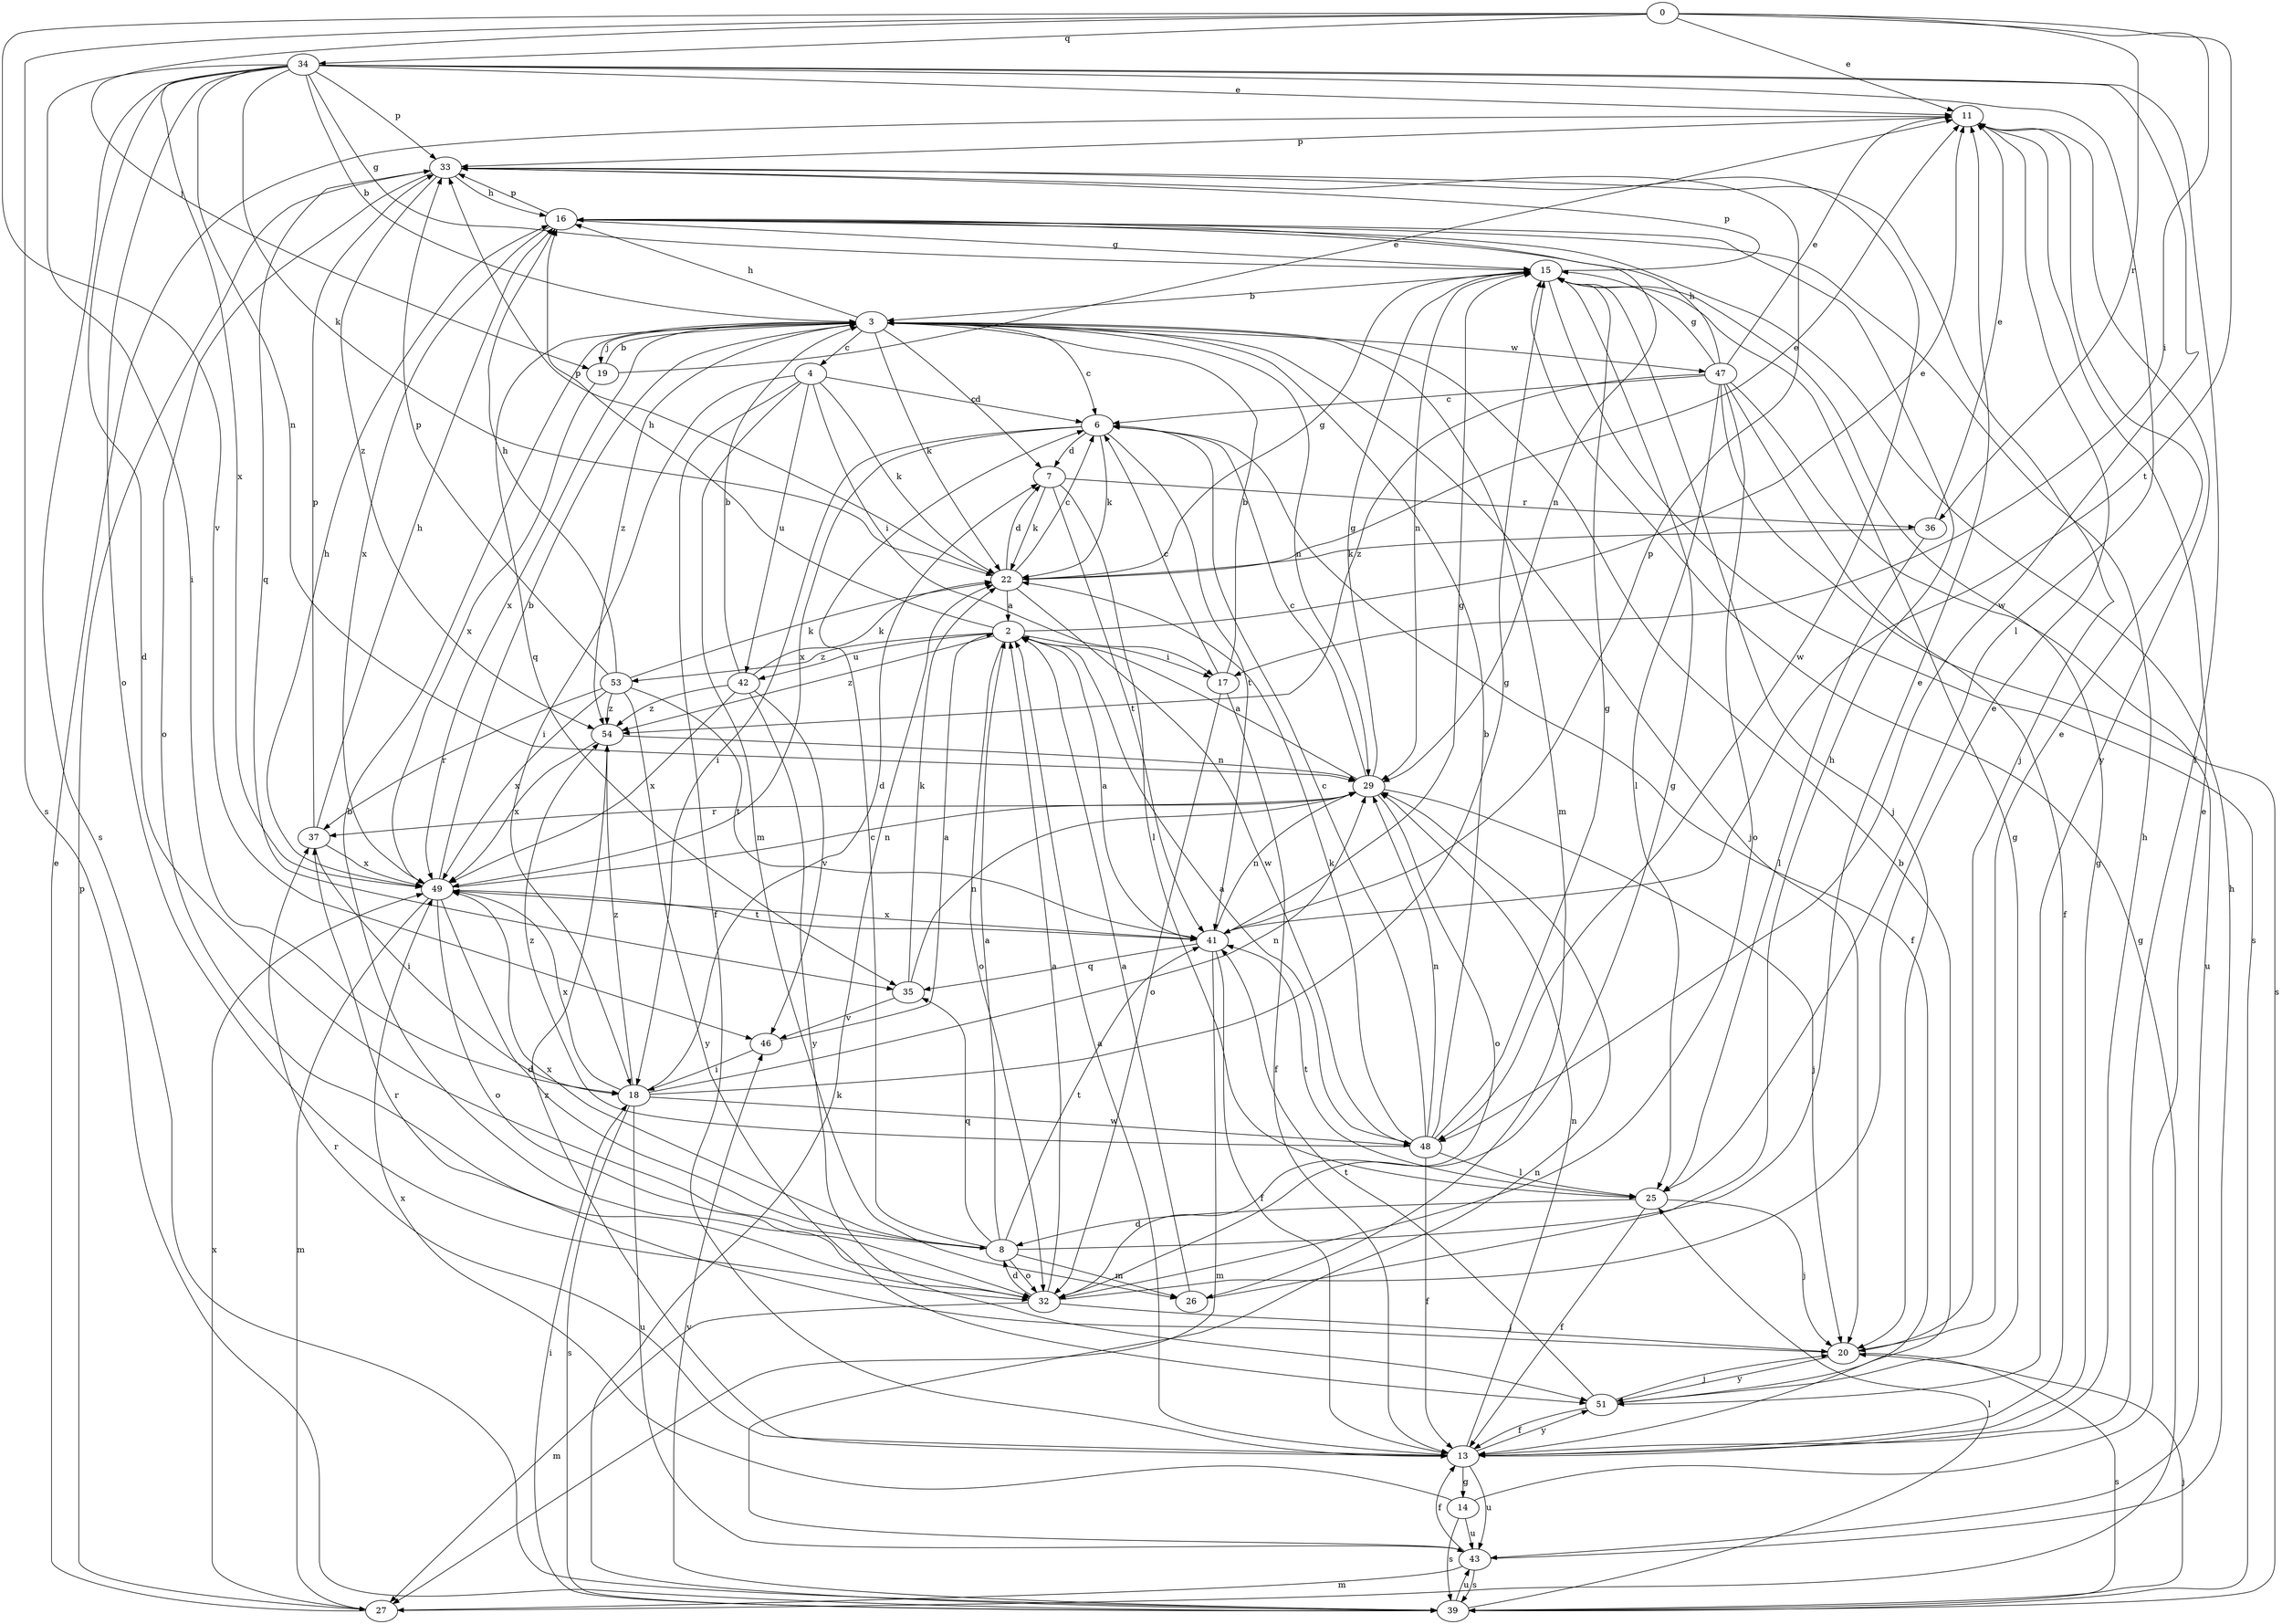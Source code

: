 strict digraph  {
0;
2;
3;
4;
6;
7;
8;
11;
13;
14;
15;
16;
17;
18;
19;
20;
22;
25;
26;
27;
29;
32;
33;
34;
35;
36;
37;
39;
41;
42;
43;
46;
47;
48;
49;
51;
53;
54;
0 -> 11  [label=e];
0 -> 17  [label=i];
0 -> 19  [label=j];
0 -> 34  [label=q];
0 -> 36  [label=r];
0 -> 39  [label=s];
0 -> 41  [label=t];
0 -> 46  [label=v];
2 -> 11  [label=e];
2 -> 16  [label=h];
2 -> 17  [label=i];
2 -> 32  [label=o];
2 -> 42  [label=u];
2 -> 53  [label=z];
2 -> 54  [label=z];
3 -> 4  [label=c];
3 -> 6  [label=c];
3 -> 7  [label=d];
3 -> 16  [label=h];
3 -> 19  [label=j];
3 -> 20  [label=j];
3 -> 22  [label=k];
3 -> 26  [label=m];
3 -> 29  [label=n];
3 -> 35  [label=q];
3 -> 47  [label=w];
3 -> 49  [label=x];
3 -> 54  [label=z];
4 -> 6  [label=c];
4 -> 13  [label=f];
4 -> 17  [label=i];
4 -> 18  [label=i];
4 -> 22  [label=k];
4 -> 26  [label=m];
4 -> 42  [label=u];
6 -> 7  [label=d];
6 -> 13  [label=f];
6 -> 18  [label=i];
6 -> 22  [label=k];
6 -> 41  [label=t];
6 -> 49  [label=x];
7 -> 22  [label=k];
7 -> 25  [label=l];
7 -> 36  [label=r];
7 -> 41  [label=t];
8 -> 2  [label=a];
8 -> 6  [label=c];
8 -> 11  [label=e];
8 -> 26  [label=m];
8 -> 32  [label=o];
8 -> 35  [label=q];
8 -> 41  [label=t];
8 -> 49  [label=x];
11 -> 33  [label=p];
11 -> 51  [label=y];
13 -> 2  [label=a];
13 -> 14  [label=g];
13 -> 15  [label=g];
13 -> 16  [label=h];
13 -> 29  [label=n];
13 -> 37  [label=r];
13 -> 43  [label=u];
13 -> 51  [label=y];
13 -> 54  [label=z];
14 -> 11  [label=e];
14 -> 39  [label=s];
14 -> 43  [label=u];
14 -> 49  [label=x];
15 -> 3  [label=b];
15 -> 20  [label=j];
15 -> 29  [label=n];
15 -> 33  [label=p];
15 -> 39  [label=s];
16 -> 15  [label=g];
16 -> 29  [label=n];
16 -> 33  [label=p];
16 -> 49  [label=x];
17 -> 3  [label=b];
17 -> 6  [label=c];
17 -> 13  [label=f];
17 -> 32  [label=o];
18 -> 7  [label=d];
18 -> 15  [label=g];
18 -> 29  [label=n];
18 -> 39  [label=s];
18 -> 43  [label=u];
18 -> 48  [label=w];
18 -> 49  [label=x];
18 -> 54  [label=z];
19 -> 3  [label=b];
19 -> 11  [label=e];
19 -> 49  [label=x];
20 -> 11  [label=e];
20 -> 37  [label=r];
20 -> 39  [label=s];
20 -> 51  [label=y];
22 -> 2  [label=a];
22 -> 6  [label=c];
22 -> 7  [label=d];
22 -> 11  [label=e];
22 -> 15  [label=g];
22 -> 33  [label=p];
22 -> 48  [label=w];
25 -> 8  [label=d];
25 -> 13  [label=f];
25 -> 20  [label=j];
25 -> 41  [label=t];
26 -> 2  [label=a];
26 -> 16  [label=h];
27 -> 11  [label=e];
27 -> 15  [label=g];
27 -> 33  [label=p];
27 -> 49  [label=x];
29 -> 2  [label=a];
29 -> 6  [label=c];
29 -> 15  [label=g];
29 -> 20  [label=j];
29 -> 32  [label=o];
29 -> 37  [label=r];
32 -> 2  [label=a];
32 -> 3  [label=b];
32 -> 8  [label=d];
32 -> 11  [label=e];
32 -> 15  [label=g];
32 -> 20  [label=j];
32 -> 27  [label=m];
33 -> 16  [label=h];
33 -> 20  [label=j];
33 -> 32  [label=o];
33 -> 35  [label=q];
33 -> 48  [label=w];
33 -> 54  [label=z];
34 -> 3  [label=b];
34 -> 8  [label=d];
34 -> 11  [label=e];
34 -> 13  [label=f];
34 -> 15  [label=g];
34 -> 18  [label=i];
34 -> 22  [label=k];
34 -> 25  [label=l];
34 -> 29  [label=n];
34 -> 32  [label=o];
34 -> 33  [label=p];
34 -> 39  [label=s];
34 -> 48  [label=w];
34 -> 49  [label=x];
35 -> 22  [label=k];
35 -> 29  [label=n];
35 -> 46  [label=v];
36 -> 11  [label=e];
36 -> 22  [label=k];
36 -> 25  [label=l];
37 -> 16  [label=h];
37 -> 18  [label=i];
37 -> 33  [label=p];
37 -> 49  [label=x];
39 -> 18  [label=i];
39 -> 20  [label=j];
39 -> 22  [label=k];
39 -> 25  [label=l];
39 -> 43  [label=u];
39 -> 46  [label=v];
41 -> 2  [label=a];
41 -> 13  [label=f];
41 -> 15  [label=g];
41 -> 27  [label=m];
41 -> 29  [label=n];
41 -> 33  [label=p];
41 -> 35  [label=q];
41 -> 49  [label=x];
42 -> 3  [label=b];
42 -> 22  [label=k];
42 -> 46  [label=v];
42 -> 49  [label=x];
42 -> 51  [label=y];
42 -> 54  [label=z];
43 -> 13  [label=f];
43 -> 16  [label=h];
43 -> 27  [label=m];
43 -> 29  [label=n];
43 -> 39  [label=s];
46 -> 2  [label=a];
46 -> 18  [label=i];
47 -> 6  [label=c];
47 -> 11  [label=e];
47 -> 13  [label=f];
47 -> 15  [label=g];
47 -> 16  [label=h];
47 -> 25  [label=l];
47 -> 32  [label=o];
47 -> 39  [label=s];
47 -> 43  [label=u];
47 -> 54  [label=z];
48 -> 2  [label=a];
48 -> 3  [label=b];
48 -> 6  [label=c];
48 -> 13  [label=f];
48 -> 15  [label=g];
48 -> 22  [label=k];
48 -> 25  [label=l];
48 -> 29  [label=n];
48 -> 54  [label=z];
49 -> 3  [label=b];
49 -> 8  [label=d];
49 -> 16  [label=h];
49 -> 27  [label=m];
49 -> 29  [label=n];
49 -> 32  [label=o];
49 -> 41  [label=t];
51 -> 3  [label=b];
51 -> 13  [label=f];
51 -> 15  [label=g];
51 -> 20  [label=j];
51 -> 41  [label=t];
53 -> 16  [label=h];
53 -> 22  [label=k];
53 -> 33  [label=p];
53 -> 37  [label=r];
53 -> 41  [label=t];
53 -> 49  [label=x];
53 -> 51  [label=y];
53 -> 54  [label=z];
54 -> 29  [label=n];
54 -> 49  [label=x];
}
